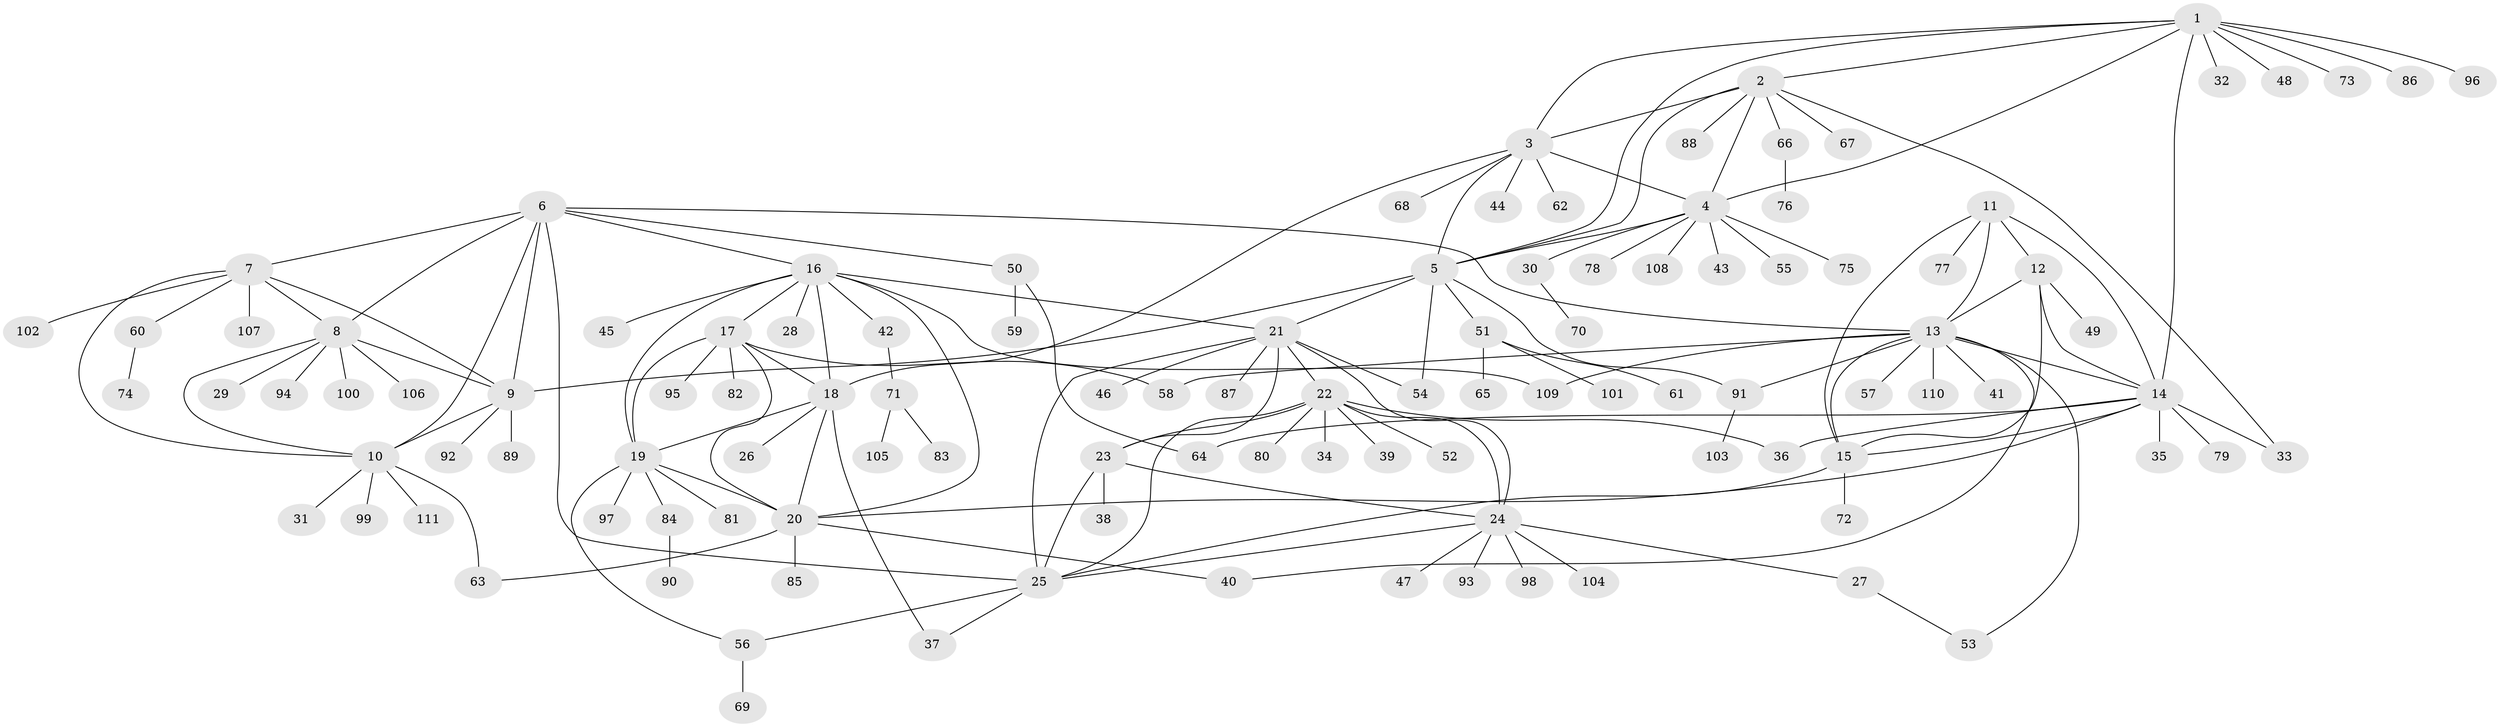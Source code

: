 // Generated by graph-tools (version 1.1) at 2025/02/03/09/25 03:02:45]
// undirected, 111 vertices, 158 edges
graph export_dot {
graph [start="1"]
  node [color=gray90,style=filled];
  1;
  2;
  3;
  4;
  5;
  6;
  7;
  8;
  9;
  10;
  11;
  12;
  13;
  14;
  15;
  16;
  17;
  18;
  19;
  20;
  21;
  22;
  23;
  24;
  25;
  26;
  27;
  28;
  29;
  30;
  31;
  32;
  33;
  34;
  35;
  36;
  37;
  38;
  39;
  40;
  41;
  42;
  43;
  44;
  45;
  46;
  47;
  48;
  49;
  50;
  51;
  52;
  53;
  54;
  55;
  56;
  57;
  58;
  59;
  60;
  61;
  62;
  63;
  64;
  65;
  66;
  67;
  68;
  69;
  70;
  71;
  72;
  73;
  74;
  75;
  76;
  77;
  78;
  79;
  80;
  81;
  82;
  83;
  84;
  85;
  86;
  87;
  88;
  89;
  90;
  91;
  92;
  93;
  94;
  95;
  96;
  97;
  98;
  99;
  100;
  101;
  102;
  103;
  104;
  105;
  106;
  107;
  108;
  109;
  110;
  111;
  1 -- 2;
  1 -- 3;
  1 -- 4;
  1 -- 5;
  1 -- 14;
  1 -- 32;
  1 -- 48;
  1 -- 73;
  1 -- 86;
  1 -- 96;
  2 -- 3;
  2 -- 4;
  2 -- 5;
  2 -- 33;
  2 -- 66;
  2 -- 67;
  2 -- 88;
  3 -- 4;
  3 -- 5;
  3 -- 18;
  3 -- 44;
  3 -- 62;
  3 -- 68;
  4 -- 5;
  4 -- 30;
  4 -- 43;
  4 -- 55;
  4 -- 75;
  4 -- 78;
  4 -- 108;
  5 -- 9;
  5 -- 21;
  5 -- 51;
  5 -- 54;
  5 -- 91;
  6 -- 7;
  6 -- 8;
  6 -- 9;
  6 -- 10;
  6 -- 13;
  6 -- 16;
  6 -- 25;
  6 -- 50;
  7 -- 8;
  7 -- 9;
  7 -- 10;
  7 -- 60;
  7 -- 102;
  7 -- 107;
  8 -- 9;
  8 -- 10;
  8 -- 29;
  8 -- 94;
  8 -- 100;
  8 -- 106;
  9 -- 10;
  9 -- 89;
  9 -- 92;
  10 -- 31;
  10 -- 63;
  10 -- 99;
  10 -- 111;
  11 -- 12;
  11 -- 13;
  11 -- 14;
  11 -- 15;
  11 -- 77;
  12 -- 13;
  12 -- 14;
  12 -- 15;
  12 -- 49;
  13 -- 14;
  13 -- 15;
  13 -- 40;
  13 -- 41;
  13 -- 53;
  13 -- 57;
  13 -- 58;
  13 -- 91;
  13 -- 109;
  13 -- 110;
  14 -- 15;
  14 -- 20;
  14 -- 33;
  14 -- 35;
  14 -- 36;
  14 -- 64;
  14 -- 79;
  15 -- 25;
  15 -- 72;
  16 -- 17;
  16 -- 18;
  16 -- 19;
  16 -- 20;
  16 -- 21;
  16 -- 28;
  16 -- 42;
  16 -- 45;
  16 -- 109;
  17 -- 18;
  17 -- 19;
  17 -- 20;
  17 -- 58;
  17 -- 82;
  17 -- 95;
  18 -- 19;
  18 -- 20;
  18 -- 26;
  18 -- 37;
  19 -- 20;
  19 -- 56;
  19 -- 81;
  19 -- 84;
  19 -- 97;
  20 -- 40;
  20 -- 63;
  20 -- 85;
  21 -- 22;
  21 -- 23;
  21 -- 24;
  21 -- 25;
  21 -- 46;
  21 -- 54;
  21 -- 87;
  22 -- 23;
  22 -- 24;
  22 -- 25;
  22 -- 34;
  22 -- 36;
  22 -- 39;
  22 -- 52;
  22 -- 80;
  23 -- 24;
  23 -- 25;
  23 -- 38;
  24 -- 25;
  24 -- 27;
  24 -- 47;
  24 -- 93;
  24 -- 98;
  24 -- 104;
  25 -- 37;
  25 -- 56;
  27 -- 53;
  30 -- 70;
  42 -- 71;
  50 -- 59;
  50 -- 64;
  51 -- 61;
  51 -- 65;
  51 -- 101;
  56 -- 69;
  60 -- 74;
  66 -- 76;
  71 -- 83;
  71 -- 105;
  84 -- 90;
  91 -- 103;
}
